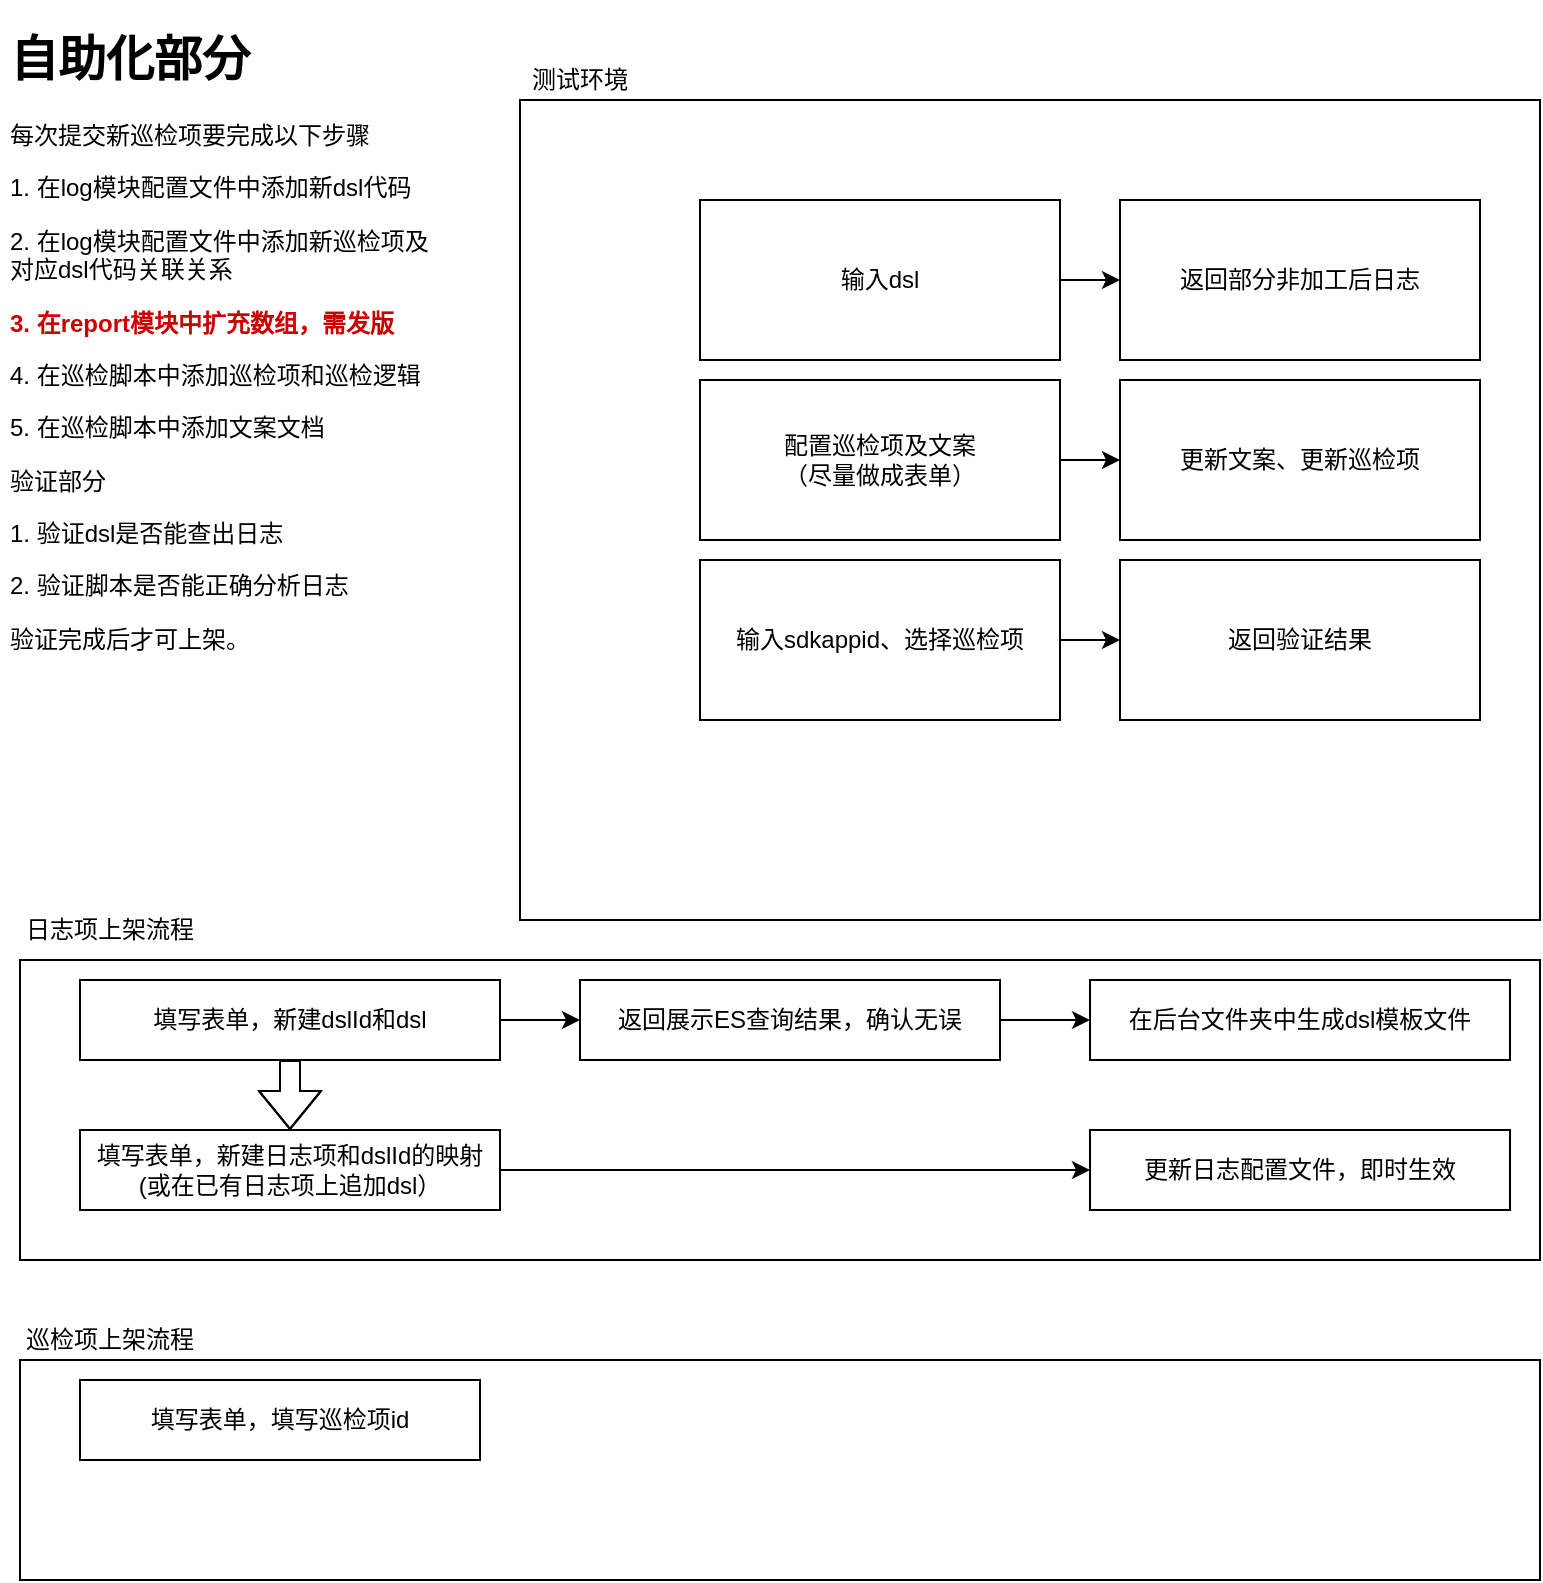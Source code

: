 <mxfile version="21.0.4" type="github">
  <diagram name="第 1 页" id="pOd7ZQ0ND3ZFLBX5bLq9">
    <mxGraphModel dx="833" dy="548" grid="1" gridSize="10" guides="1" tooltips="1" connect="1" arrows="1" fold="1" page="1" pageScale="1" pageWidth="827" pageHeight="1169" math="0" shadow="0">
      <root>
        <mxCell id="0" />
        <mxCell id="1" parent="0" />
        <mxCell id="PMakBJLXeSVaQAxij3l3-1" value="&lt;h1&gt;自助化部分&lt;/h1&gt;&lt;p&gt;每次提交新巡检项要完成以下步骤&lt;/p&gt;&lt;p&gt;1. 在log模块配置文件中添加新dsl代码&lt;/p&gt;&lt;p&gt;2. 在log模块配置文件中添加新巡检项及对应dsl代码关联关系&lt;/p&gt;&lt;p&gt;&lt;b&gt;&lt;font color=&quot;#cc0000&quot;&gt;3. 在report模块中扩充数组，需发版&lt;/font&gt;&lt;/b&gt;&lt;/p&gt;&lt;p&gt;4. 在巡检脚本中添加巡检项和巡检逻辑&lt;/p&gt;&lt;p&gt;5. 在巡检脚本中添加文案文档&lt;/p&gt;&lt;p&gt;验证部分&lt;/p&gt;&lt;p&gt;1. 验证dsl是否能查出日志&lt;/p&gt;&lt;p&gt;2. 验证脚本是否能正确分析日志&lt;/p&gt;&lt;p&gt;验证完成后才可上架。&lt;/p&gt;" style="text;html=1;strokeColor=none;fillColor=none;spacing=5;spacingTop=-20;whiteSpace=wrap;overflow=hidden;rounded=0;" parent="1" vertex="1">
          <mxGeometry x="30" y="30" width="220" height="500" as="geometry" />
        </mxCell>
        <mxCell id="PMakBJLXeSVaQAxij3l3-2" value="" style="rounded=0;whiteSpace=wrap;html=1;" parent="1" vertex="1">
          <mxGeometry x="290" y="70" width="510" height="410" as="geometry" />
        </mxCell>
        <mxCell id="PMakBJLXeSVaQAxij3l3-5" style="edgeStyle=orthogonalEdgeStyle;rounded=0;orthogonalLoop=1;jettySize=auto;html=1;exitX=1;exitY=0.5;exitDx=0;exitDy=0;" parent="1" source="PMakBJLXeSVaQAxij3l3-3" target="PMakBJLXeSVaQAxij3l3-4" edge="1">
          <mxGeometry relative="1" as="geometry" />
        </mxCell>
        <mxCell id="PMakBJLXeSVaQAxij3l3-3" value="输入dsl" style="rounded=0;whiteSpace=wrap;html=1;" parent="1" vertex="1">
          <mxGeometry x="380" y="120" width="180" height="80" as="geometry" />
        </mxCell>
        <mxCell id="PMakBJLXeSVaQAxij3l3-4" value="返回部分非加工后日志" style="rounded=0;whiteSpace=wrap;html=1;" parent="1" vertex="1">
          <mxGeometry x="590" y="120" width="180" height="80" as="geometry" />
        </mxCell>
        <mxCell id="PMakBJLXeSVaQAxij3l3-6" value="测试环境" style="text;html=1;strokeColor=none;fillColor=none;align=center;verticalAlign=middle;whiteSpace=wrap;rounded=0;" parent="1" vertex="1">
          <mxGeometry x="280" y="50" width="80" height="20" as="geometry" />
        </mxCell>
        <mxCell id="PMakBJLXeSVaQAxij3l3-15" style="edgeStyle=orthogonalEdgeStyle;rounded=0;orthogonalLoop=1;jettySize=auto;html=1;exitX=1;exitY=0.5;exitDx=0;exitDy=0;" parent="1" source="PMakBJLXeSVaQAxij3l3-9" target="PMakBJLXeSVaQAxij3l3-13" edge="1">
          <mxGeometry relative="1" as="geometry" />
        </mxCell>
        <mxCell id="PMakBJLXeSVaQAxij3l3-9" value="配置巡检项及文案&lt;br&gt;（尽量做成表单）" style="rounded=0;whiteSpace=wrap;html=1;" parent="1" vertex="1">
          <mxGeometry x="380" y="210" width="180" height="80" as="geometry" />
        </mxCell>
        <mxCell id="PMakBJLXeSVaQAxij3l3-13" value="更新文案、更新巡检项" style="rounded=0;whiteSpace=wrap;html=1;" parent="1" vertex="1">
          <mxGeometry x="590" y="210" width="180" height="80" as="geometry" />
        </mxCell>
        <mxCell id="PMakBJLXeSVaQAxij3l3-18" style="edgeStyle=orthogonalEdgeStyle;rounded=0;orthogonalLoop=1;jettySize=auto;html=1;exitX=1;exitY=0.5;exitDx=0;exitDy=0;" parent="1" source="PMakBJLXeSVaQAxij3l3-16" target="PMakBJLXeSVaQAxij3l3-17" edge="1">
          <mxGeometry relative="1" as="geometry" />
        </mxCell>
        <mxCell id="PMakBJLXeSVaQAxij3l3-16" value="输入sdkappid、选择巡检项" style="rounded=0;whiteSpace=wrap;html=1;" parent="1" vertex="1">
          <mxGeometry x="380" y="300" width="180" height="80" as="geometry" />
        </mxCell>
        <mxCell id="PMakBJLXeSVaQAxij3l3-17" value="返回验证结果" style="rounded=0;whiteSpace=wrap;html=1;" parent="1" vertex="1">
          <mxGeometry x="590" y="300" width="180" height="80" as="geometry" />
        </mxCell>
        <mxCell id="pkPpZ5SSDUmFHS8OKQbJ-1" value="" style="rounded=0;whiteSpace=wrap;html=1;" vertex="1" parent="1">
          <mxGeometry x="40" y="500" width="760" height="150" as="geometry" />
        </mxCell>
        <mxCell id="pkPpZ5SSDUmFHS8OKQbJ-3" value="日志项上架流程" style="text;html=1;strokeColor=none;fillColor=none;align=center;verticalAlign=middle;whiteSpace=wrap;rounded=0;" vertex="1" parent="1">
          <mxGeometry x="40" y="470" width="90" height="30" as="geometry" />
        </mxCell>
        <mxCell id="pkPpZ5SSDUmFHS8OKQbJ-13" style="edgeStyle=orthogonalEdgeStyle;rounded=0;orthogonalLoop=1;jettySize=auto;html=1;exitX=1;exitY=0.5;exitDx=0;exitDy=0;entryX=0;entryY=0.5;entryDx=0;entryDy=0;" edge="1" parent="1" source="pkPpZ5SSDUmFHS8OKQbJ-4" target="pkPpZ5SSDUmFHS8OKQbJ-11">
          <mxGeometry relative="1" as="geometry" />
        </mxCell>
        <mxCell id="pkPpZ5SSDUmFHS8OKQbJ-16" value="" style="edgeStyle=orthogonalEdgeStyle;rounded=0;orthogonalLoop=1;jettySize=auto;html=1;shape=flexArrow;" edge="1" parent="1" source="pkPpZ5SSDUmFHS8OKQbJ-4" target="pkPpZ5SSDUmFHS8OKQbJ-15">
          <mxGeometry relative="1" as="geometry" />
        </mxCell>
        <mxCell id="pkPpZ5SSDUmFHS8OKQbJ-4" value="填写表单，新建dslId和dsl" style="rounded=0;whiteSpace=wrap;html=1;" vertex="1" parent="1">
          <mxGeometry x="70" y="510" width="210" height="40" as="geometry" />
        </mxCell>
        <mxCell id="pkPpZ5SSDUmFHS8OKQbJ-5" value="在后台文件夹中生成dsl模板文件" style="rounded=0;whiteSpace=wrap;html=1;" vertex="1" parent="1">
          <mxGeometry x="575" y="510" width="210" height="40" as="geometry" />
        </mxCell>
        <mxCell id="pkPpZ5SSDUmFHS8OKQbJ-14" style="edgeStyle=orthogonalEdgeStyle;rounded=0;orthogonalLoop=1;jettySize=auto;html=1;exitX=1;exitY=0.5;exitDx=0;exitDy=0;entryX=0;entryY=0.5;entryDx=0;entryDy=0;" edge="1" parent="1" source="pkPpZ5SSDUmFHS8OKQbJ-11" target="pkPpZ5SSDUmFHS8OKQbJ-5">
          <mxGeometry relative="1" as="geometry" />
        </mxCell>
        <mxCell id="pkPpZ5SSDUmFHS8OKQbJ-11" value="返回展示ES查询结果，确认无误" style="rounded=0;whiteSpace=wrap;html=1;" vertex="1" parent="1">
          <mxGeometry x="320" y="510" width="210" height="40" as="geometry" />
        </mxCell>
        <mxCell id="pkPpZ5SSDUmFHS8OKQbJ-18" value="" style="edgeStyle=orthogonalEdgeStyle;rounded=0;orthogonalLoop=1;jettySize=auto;html=1;" edge="1" parent="1" source="pkPpZ5SSDUmFHS8OKQbJ-15" target="pkPpZ5SSDUmFHS8OKQbJ-17">
          <mxGeometry relative="1" as="geometry" />
        </mxCell>
        <mxCell id="pkPpZ5SSDUmFHS8OKQbJ-15" value="填写表单，新建日志项和dslId的映射(或在已有日志项上追加dsl）" style="rounded=0;whiteSpace=wrap;html=1;" vertex="1" parent="1">
          <mxGeometry x="70" y="585" width="210" height="40" as="geometry" />
        </mxCell>
        <mxCell id="pkPpZ5SSDUmFHS8OKQbJ-17" value="更新日志配置文件，即时生效" style="rounded=0;whiteSpace=wrap;html=1;" vertex="1" parent="1">
          <mxGeometry x="575" y="585" width="210" height="40" as="geometry" />
        </mxCell>
        <mxCell id="pkPpZ5SSDUmFHS8OKQbJ-21" value="" style="rounded=0;whiteSpace=wrap;html=1;" vertex="1" parent="1">
          <mxGeometry x="40" y="700" width="760" height="110" as="geometry" />
        </mxCell>
        <mxCell id="pkPpZ5SSDUmFHS8OKQbJ-22" value="巡检项上架流程" style="text;html=1;strokeColor=none;fillColor=none;align=center;verticalAlign=middle;whiteSpace=wrap;rounded=0;" vertex="1" parent="1">
          <mxGeometry x="30" y="680" width="110" height="20" as="geometry" />
        </mxCell>
        <mxCell id="pkPpZ5SSDUmFHS8OKQbJ-23" value="填写表单，填写巡检项id" style="rounded=0;whiteSpace=wrap;html=1;" vertex="1" parent="1">
          <mxGeometry x="70" y="710" width="200" height="40" as="geometry" />
        </mxCell>
      </root>
    </mxGraphModel>
  </diagram>
</mxfile>
